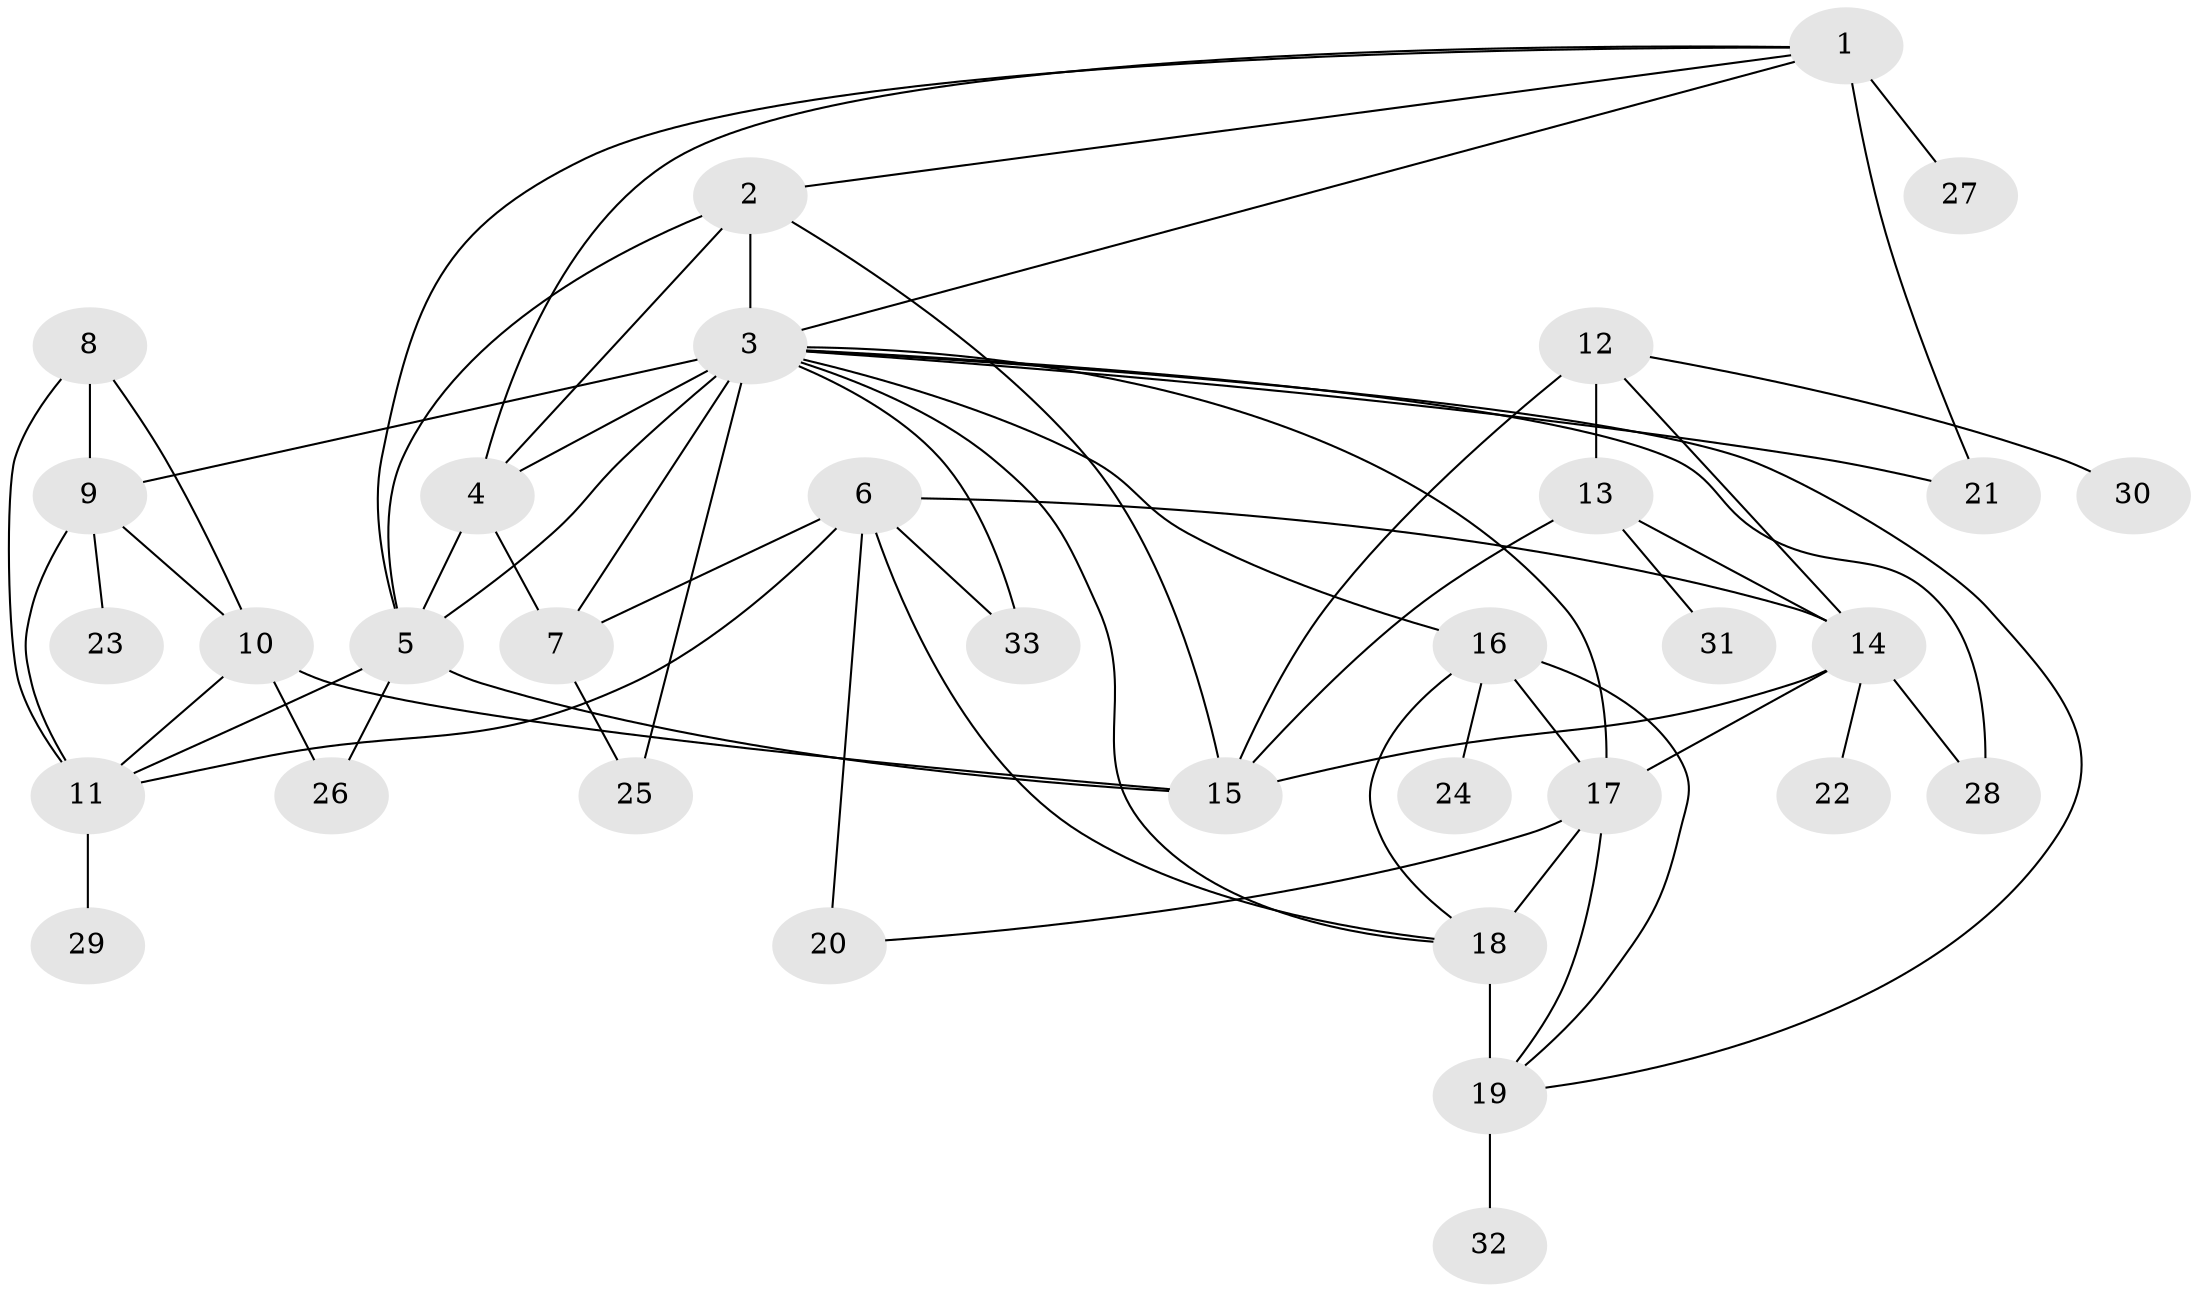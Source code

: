 // original degree distribution, {10: 0.045871559633027525, 9: 0.07339449541284404, 5: 0.03669724770642202, 7: 0.01834862385321101, 8: 0.01834862385321101, 4: 0.009174311926605505, 6: 0.01834862385321101, 11: 0.009174311926605505, 1: 0.5779816513761468, 2: 0.1559633027522936, 3: 0.03669724770642202}
// Generated by graph-tools (version 1.1) at 2025/52/03/04/25 22:52:33]
// undirected, 33 vertices, 64 edges
graph export_dot {
  node [color=gray90,style=filled];
  1;
  2;
  3;
  4;
  5;
  6;
  7;
  8;
  9;
  10;
  11;
  12;
  13;
  14;
  15;
  16;
  17;
  18;
  19;
  20;
  21;
  22;
  23;
  24;
  25;
  26;
  27;
  28;
  29;
  30;
  31;
  32;
  33;
  1 -- 2 [weight=1.0];
  1 -- 3 [weight=1.0];
  1 -- 4 [weight=1.0];
  1 -- 5 [weight=1.0];
  1 -- 21 [weight=4.0];
  1 -- 27 [weight=1.0];
  2 -- 3 [weight=1.0];
  2 -- 4 [weight=1.0];
  2 -- 5 [weight=1.0];
  2 -- 15 [weight=1.0];
  3 -- 4 [weight=5.0];
  3 -- 5 [weight=1.0];
  3 -- 7 [weight=1.0];
  3 -- 9 [weight=1.0];
  3 -- 16 [weight=1.0];
  3 -- 17 [weight=1.0];
  3 -- 18 [weight=1.0];
  3 -- 19 [weight=1.0];
  3 -- 21 [weight=1.0];
  3 -- 25 [weight=1.0];
  3 -- 28 [weight=1.0];
  3 -- 33 [weight=1.0];
  4 -- 5 [weight=1.0];
  4 -- 7 [weight=1.0];
  5 -- 11 [weight=1.0];
  5 -- 15 [weight=1.0];
  5 -- 26 [weight=1.0];
  6 -- 7 [weight=5.0];
  6 -- 11 [weight=1.0];
  6 -- 14 [weight=1.0];
  6 -- 18 [weight=1.0];
  6 -- 20 [weight=3.0];
  6 -- 33 [weight=1.0];
  7 -- 25 [weight=1.0];
  8 -- 9 [weight=2.0];
  8 -- 10 [weight=2.0];
  8 -- 11 [weight=2.0];
  9 -- 10 [weight=1.0];
  9 -- 11 [weight=1.0];
  9 -- 23 [weight=1.0];
  10 -- 11 [weight=1.0];
  10 -- 15 [weight=1.0];
  10 -- 26 [weight=1.0];
  11 -- 29 [weight=1.0];
  12 -- 13 [weight=2.0];
  12 -- 14 [weight=2.0];
  12 -- 15 [weight=2.0];
  12 -- 30 [weight=1.0];
  13 -- 14 [weight=1.0];
  13 -- 15 [weight=1.0];
  13 -- 31 [weight=1.0];
  14 -- 15 [weight=1.0];
  14 -- 17 [weight=1.0];
  14 -- 22 [weight=1.0];
  14 -- 28 [weight=1.0];
  16 -- 17 [weight=1.0];
  16 -- 18 [weight=1.0];
  16 -- 19 [weight=1.0];
  16 -- 24 [weight=1.0];
  17 -- 18 [weight=1.0];
  17 -- 19 [weight=1.0];
  17 -- 20 [weight=1.0];
  18 -- 19 [weight=4.0];
  19 -- 32 [weight=1.0];
}
